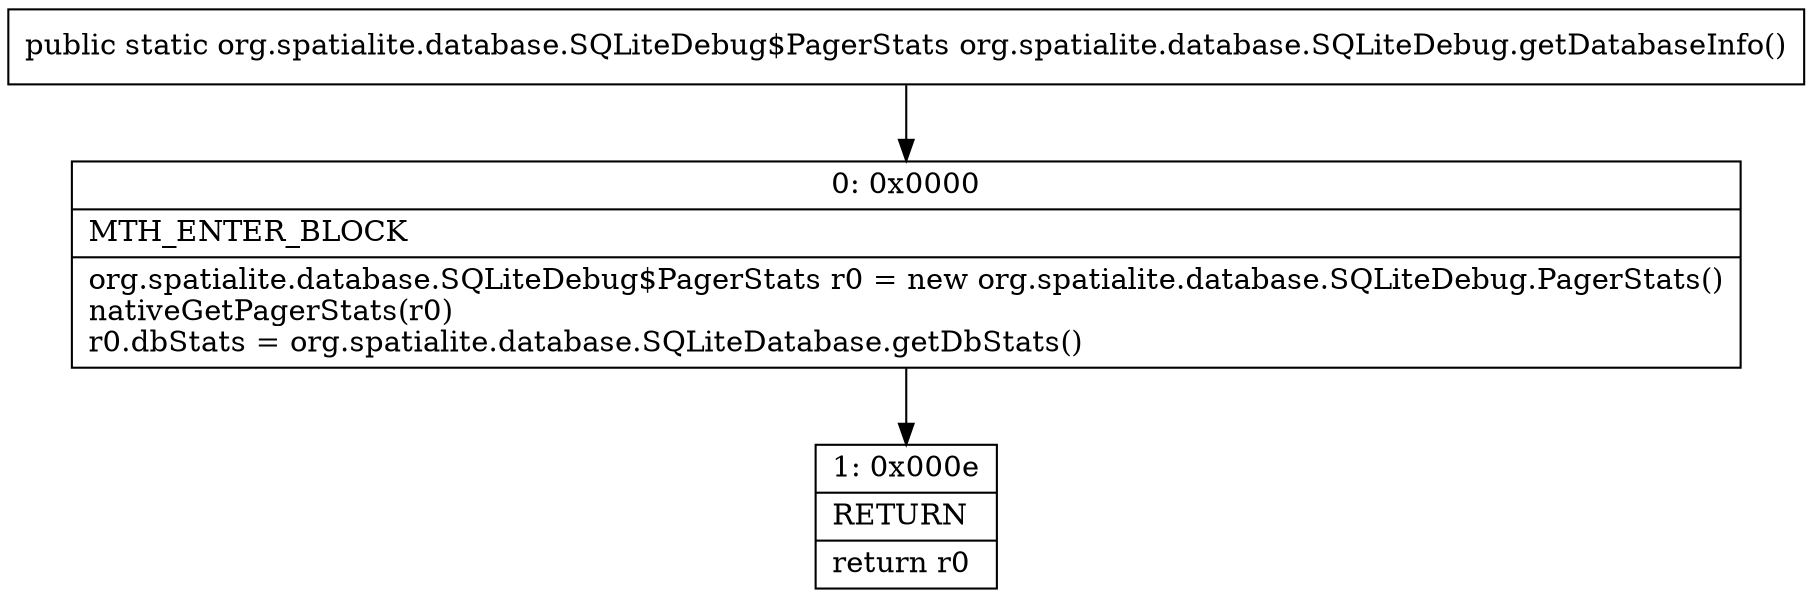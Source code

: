 digraph "CFG fororg.spatialite.database.SQLiteDebug.getDatabaseInfo()Lorg\/spatialite\/database\/SQLiteDebug$PagerStats;" {
Node_0 [shape=record,label="{0\:\ 0x0000|MTH_ENTER_BLOCK\l|org.spatialite.database.SQLiteDebug$PagerStats r0 = new org.spatialite.database.SQLiteDebug.PagerStats()\lnativeGetPagerStats(r0)\lr0.dbStats = org.spatialite.database.SQLiteDatabase.getDbStats()\l}"];
Node_1 [shape=record,label="{1\:\ 0x000e|RETURN\l|return r0\l}"];
MethodNode[shape=record,label="{public static org.spatialite.database.SQLiteDebug$PagerStats org.spatialite.database.SQLiteDebug.getDatabaseInfo() }"];
MethodNode -> Node_0;
Node_0 -> Node_1;
}

